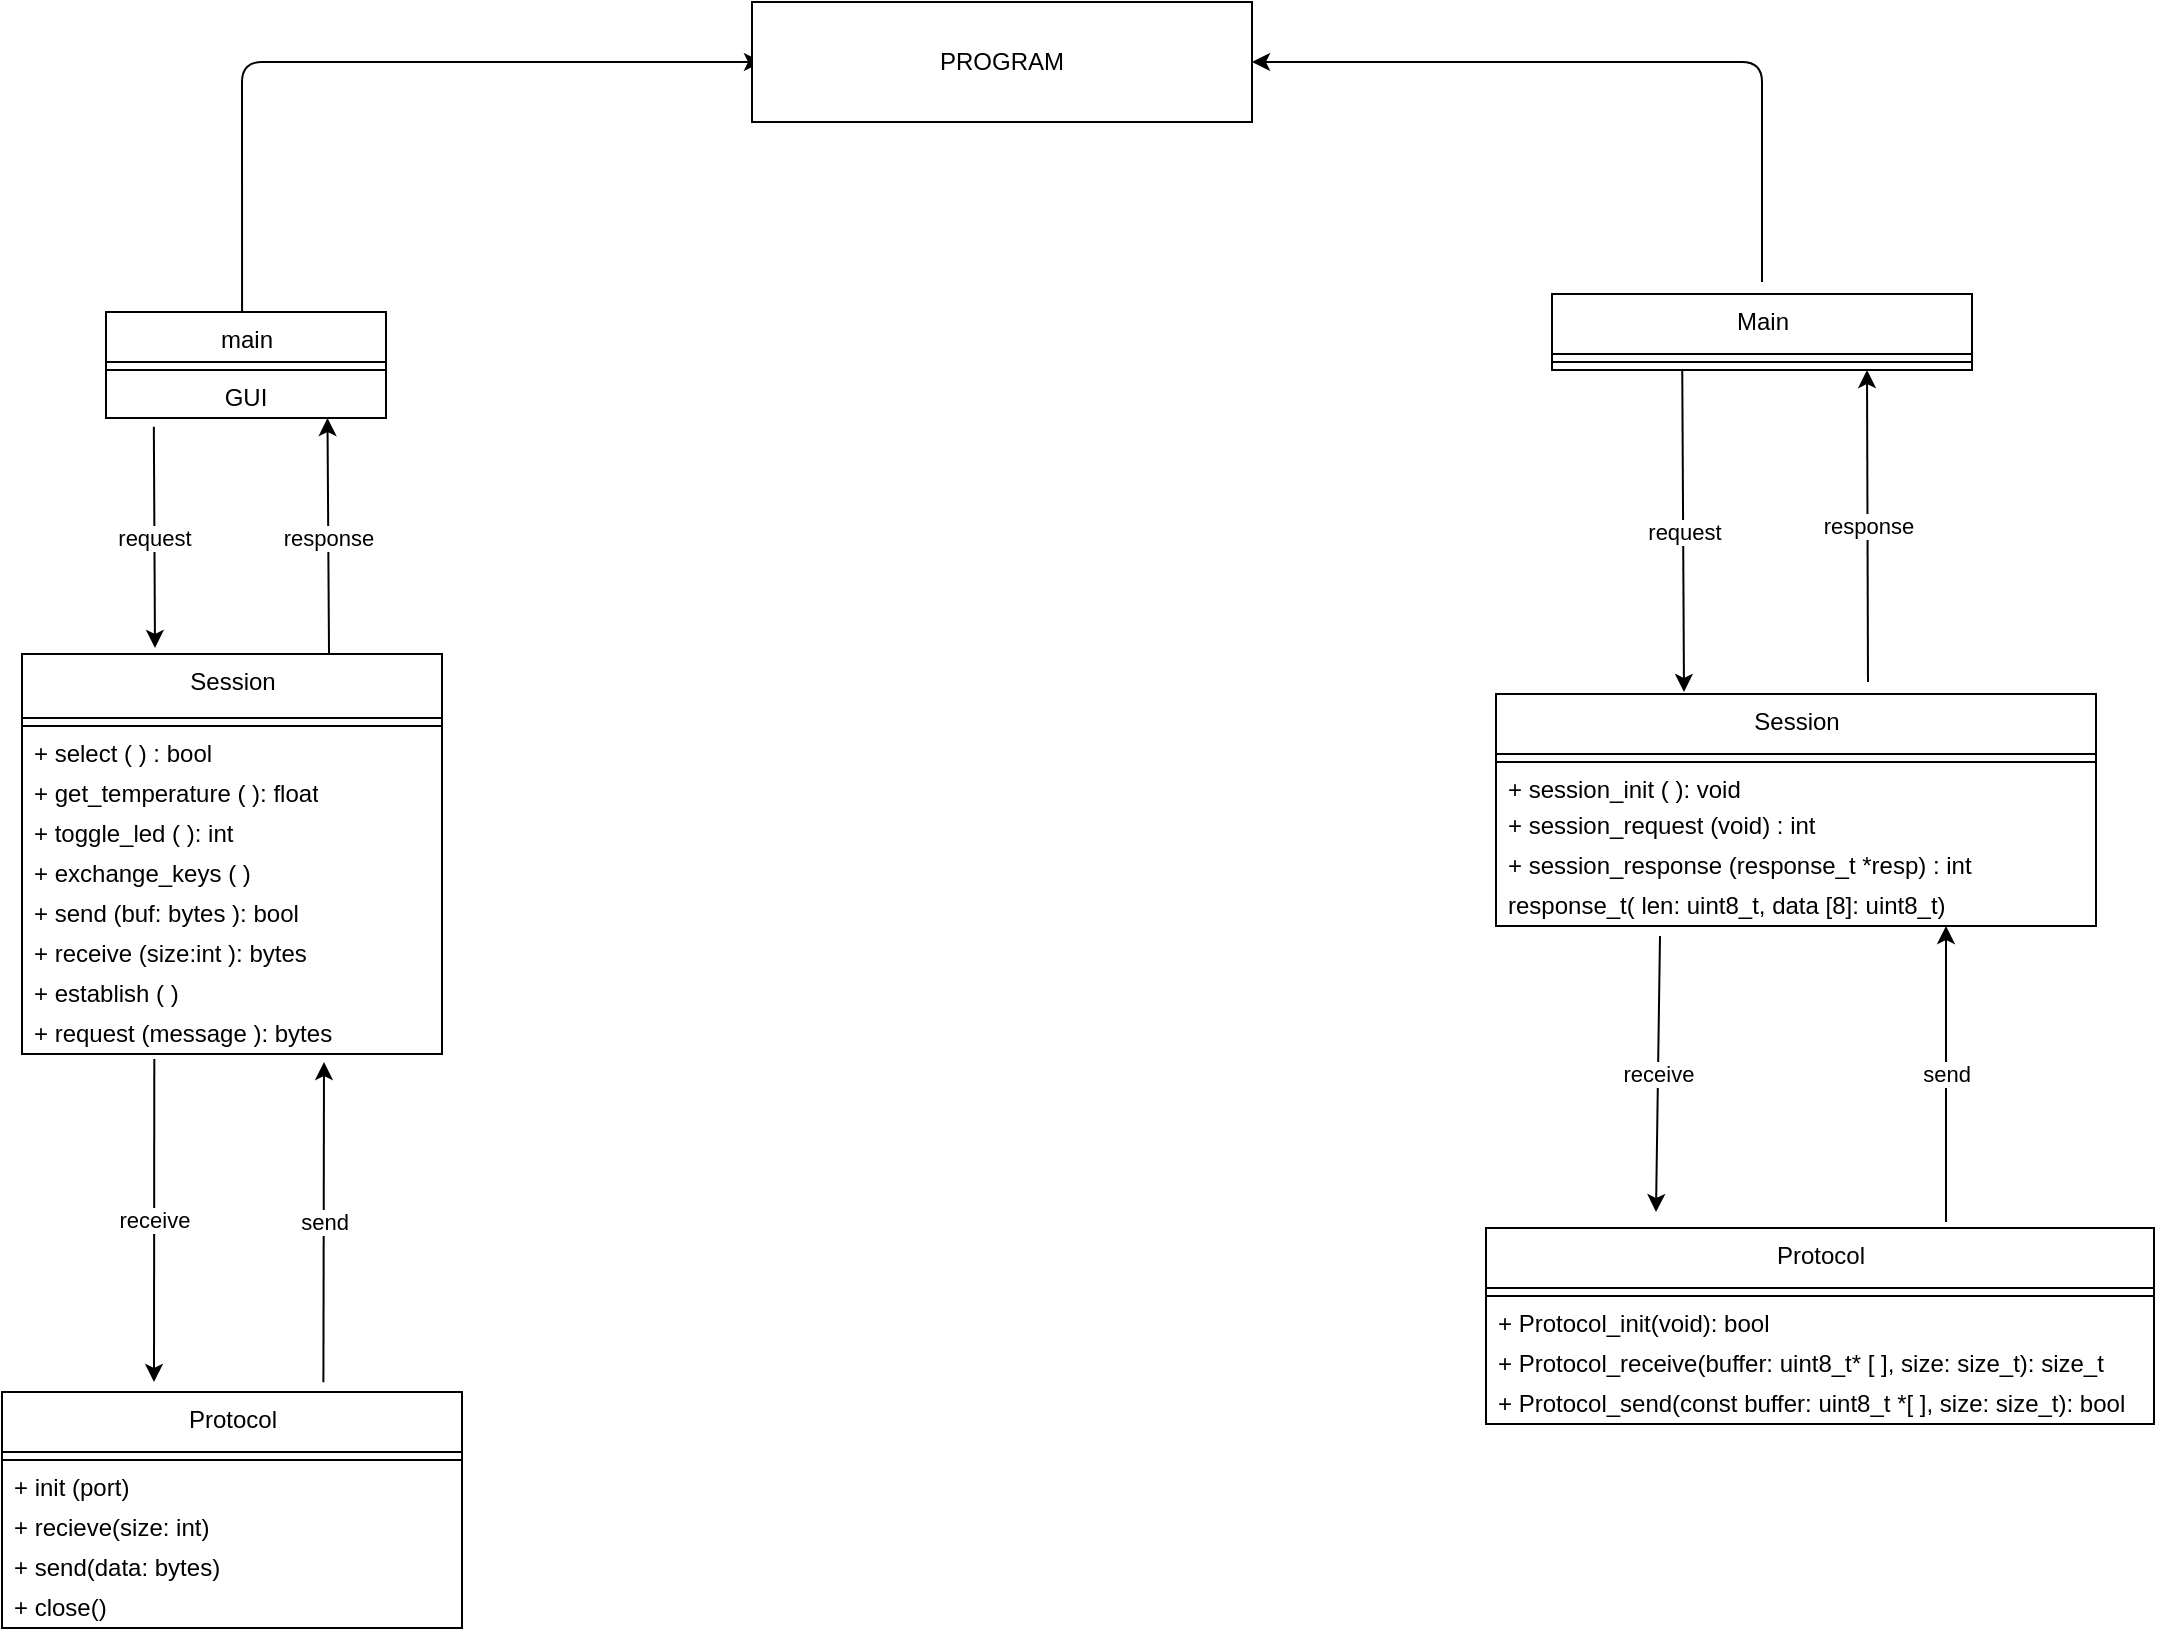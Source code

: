 <mxfile>
    <diagram id="9DT0zZ0q3fsFkLdms_j4" name="Page-1">
        <mxGraphModel dx="203" dy="608" grid="1" gridSize="10" guides="1" tooltips="1" connect="1" arrows="1" fold="1" page="1" pageScale="1" pageWidth="850" pageHeight="1100" math="0" shadow="0">
            <root>
                <mxCell id="0"/>
                <mxCell id="1" parent="0"/>
                <mxCell id="2" value="Protocol" style="swimlane;fontStyle=0;align=center;verticalAlign=top;childLayout=stackLayout;horizontal=1;startSize=30;horizontalStack=0;resizeParent=1;resizeParentMax=0;resizeLast=0;collapsible=0;marginBottom=0;html=1;" parent="1" vertex="1">
                    <mxGeometry x="1632" y="633" width="334" height="98" as="geometry"/>
                </mxCell>
                <mxCell id="3" value="" style="line;strokeWidth=1;fillColor=none;align=left;verticalAlign=middle;spacingTop=-1;spacingLeft=3;spacingRight=3;rotatable=0;labelPosition=right;points=[];portConstraint=eastwest;" parent="2" vertex="1">
                    <mxGeometry y="30" width="334" height="8" as="geometry"/>
                </mxCell>
                <mxCell id="4" value="+ Protocol_init(void): bool" style="text;html=1;strokeColor=none;fillColor=none;align=left;verticalAlign=middle;spacingLeft=4;spacingRight=4;overflow=hidden;rotatable=0;points=[[0,0.5],[1,0.5]];portConstraint=eastwest;" parent="2" vertex="1">
                    <mxGeometry y="38" width="334" height="20" as="geometry"/>
                </mxCell>
                <mxCell id="5" value="+ Protocol_receive(buffer: uint8_t* [ ], size: size_t): size_t" style="text;html=1;strokeColor=none;fillColor=none;align=left;verticalAlign=middle;spacingLeft=4;spacingRight=4;overflow=hidden;rotatable=0;points=[[0,0.5],[1,0.5]];portConstraint=eastwest;" parent="2" vertex="1">
                    <mxGeometry y="58" width="334" height="20" as="geometry"/>
                </mxCell>
                <mxCell id="6" value="+ Protocol_send(const buffer: uint8_t *[ ], size: size_t): bool" style="text;html=1;strokeColor=none;fillColor=none;align=left;verticalAlign=middle;spacingLeft=4;spacingRight=4;overflow=hidden;rotatable=0;points=[[0,0.5],[1,0.5]];portConstraint=eastwest;" parent="2" vertex="1">
                    <mxGeometry y="78" width="334" height="20" as="geometry"/>
                </mxCell>
                <mxCell id="7" style="edgeStyle=none;html=1;entryX=1;entryY=0.5;entryDx=0;entryDy=0;" parent="1" target="20" edge="1">
                    <mxGeometry relative="1" as="geometry">
                        <Array as="points">
                            <mxPoint x="1770" y="50"/>
                        </Array>
                        <mxPoint x="1770" y="160" as="sourcePoint"/>
                    </mxGeometry>
                </mxCell>
                <mxCell id="8" value="response" style="edgeStyle=none;html=1;entryX=0.75;entryY=1;entryDx=0;entryDy=0;" parent="1" target="9" edge="1">
                    <mxGeometry relative="1" as="geometry">
                        <mxPoint x="1823" y="360" as="sourcePoint"/>
                        <Array as="points"/>
                    </mxGeometry>
                </mxCell>
                <mxCell id="9" value="Main" style="swimlane;fontStyle=0;align=center;verticalAlign=top;childLayout=stackLayout;horizontal=1;startSize=30;horizontalStack=0;resizeParent=1;resizeParentMax=0;resizeLast=0;collapsible=0;marginBottom=0;html=1;" parent="1" vertex="1">
                    <mxGeometry x="1665" y="166" width="210" height="38" as="geometry"/>
                </mxCell>
                <mxCell id="10" value="" style="line;strokeWidth=1;fillColor=none;align=left;verticalAlign=middle;spacingTop=-1;spacingLeft=3;spacingRight=3;rotatable=0;labelPosition=right;points=[];portConstraint=eastwest;" parent="9" vertex="1">
                    <mxGeometry y="30" width="210" height="8" as="geometry"/>
                </mxCell>
                <mxCell id="13" style="edgeStyle=none;html=1;exitX=0.486;exitY=0.283;exitDx=0;exitDy=0;exitPerimeter=0;" parent="1" source="45" edge="1">
                    <mxGeometry relative="1" as="geometry">
                        <Array as="points">
                            <mxPoint x="1010" y="50"/>
                        </Array>
                        <mxPoint x="1010" y="140" as="sourcePoint"/>
                        <mxPoint x="1270" y="50" as="targetPoint"/>
                    </mxGeometry>
                </mxCell>
                <mxCell id="20" value="PROGRAM" style="rounded=0;whiteSpace=wrap;html=1;" parent="1" vertex="1">
                    <mxGeometry x="1265" y="20" width="250" height="60" as="geometry"/>
                </mxCell>
                <mxCell id="21" value="response" style="edgeStyle=none;html=1;entryX=0.717;entryY=1.084;entryDx=0;entryDy=0;entryPerimeter=0;exitX=0.712;exitY=0.021;exitDx=0;exitDy=0;exitPerimeter=0;" parent="1" edge="1">
                    <mxGeometry relative="1" as="geometry">
                        <mxPoint x="1053.52" y="347.68" as="sourcePoint"/>
                        <mxPoint x="1052.74" y="228.0" as="targetPoint"/>
                    </mxGeometry>
                </mxCell>
                <mxCell id="22" value="Session" style="swimlane;fontStyle=0;align=center;verticalAlign=top;childLayout=stackLayout;horizontal=1;startSize=32;horizontalStack=0;resizeParent=1;resizeParentMax=0;resizeLast=0;collapsible=0;marginBottom=0;html=1;" parent="1" vertex="1">
                    <mxGeometry x="900" y="346" width="210" height="200" as="geometry"/>
                </mxCell>
                <mxCell id="23" value="" style="line;strokeWidth=1;fillColor=none;align=left;verticalAlign=middle;spacingTop=-1;spacingLeft=3;spacingRight=3;rotatable=0;labelPosition=right;points=[];portConstraint=eastwest;" parent="22" vertex="1">
                    <mxGeometry y="32" width="210" height="8" as="geometry"/>
                </mxCell>
                <mxCell id="24" value="+ select ( ) : bool" style="text;html=1;strokeColor=none;fillColor=none;align=left;verticalAlign=middle;spacingLeft=4;spacingRight=4;overflow=hidden;rotatable=0;points=[[0,0.5],[1,0.5]];portConstraint=eastwest;" parent="22" vertex="1">
                    <mxGeometry y="40" width="210" height="20" as="geometry"/>
                </mxCell>
                <mxCell id="25" value="+ get_temperature ( ): float" style="text;html=1;strokeColor=none;fillColor=none;align=left;verticalAlign=middle;spacingLeft=4;spacingRight=4;overflow=hidden;rotatable=0;points=[[0,0.5],[1,0.5]];portConstraint=eastwest;" parent="22" vertex="1">
                    <mxGeometry y="60" width="210" height="20" as="geometry"/>
                </mxCell>
                <mxCell id="51" value="+ toggle_led ( ): int" style="text;html=1;strokeColor=none;fillColor=none;align=left;verticalAlign=middle;spacingLeft=4;spacingRight=4;overflow=hidden;rotatable=0;points=[[0,0.5],[1,0.5]];portConstraint=eastwest;" vertex="1" parent="22">
                    <mxGeometry y="80" width="210" height="20" as="geometry"/>
                </mxCell>
                <mxCell id="52" value="+ exchange_keys ( )" style="text;html=1;strokeColor=none;fillColor=none;align=left;verticalAlign=middle;spacingLeft=4;spacingRight=4;overflow=hidden;rotatable=0;points=[[0,0.5],[1,0.5]];portConstraint=eastwest;" vertex="1" parent="22">
                    <mxGeometry y="100" width="210" height="20" as="geometry"/>
                </mxCell>
                <mxCell id="53" value="+ send (buf: bytes ): bool" style="text;html=1;strokeColor=none;fillColor=none;align=left;verticalAlign=middle;spacingLeft=4;spacingRight=4;overflow=hidden;rotatable=0;points=[[0,0.5],[1,0.5]];portConstraint=eastwest;" vertex="1" parent="22">
                    <mxGeometry y="120" width="210" height="20" as="geometry"/>
                </mxCell>
                <mxCell id="63" value="+ receive (size:int ): bytes" style="text;html=1;strokeColor=none;fillColor=none;align=left;verticalAlign=middle;spacingLeft=4;spacingRight=4;overflow=hidden;rotatable=0;points=[[0,0.5],[1,0.5]];portConstraint=eastwest;" vertex="1" parent="22">
                    <mxGeometry y="140" width="210" height="20" as="geometry"/>
                </mxCell>
                <mxCell id="64" value="+ establish ( )" style="text;html=1;strokeColor=none;fillColor=none;align=left;verticalAlign=middle;spacingLeft=4;spacingRight=4;overflow=hidden;rotatable=0;points=[[0,0.5],[1,0.5]];portConstraint=eastwest;" vertex="1" parent="22">
                    <mxGeometry y="160" width="210" height="20" as="geometry"/>
                </mxCell>
                <mxCell id="65" value="+ request (message ): bytes" style="text;html=1;strokeColor=none;fillColor=none;align=left;verticalAlign=middle;spacingLeft=4;spacingRight=4;overflow=hidden;rotatable=0;points=[[0,0.5],[1,0.5]];portConstraint=eastwest;" vertex="1" parent="22">
                    <mxGeometry y="180" width="210" height="20" as="geometry"/>
                </mxCell>
                <mxCell id="26" value="send" style="edgeStyle=none;html=1;exitX=0.79;exitY=-0.041;exitDx=0;exitDy=0;exitPerimeter=0;" parent="1" edge="1">
                    <mxGeometry relative="1" as="geometry">
                        <mxPoint x="1050.7" y="710.162" as="sourcePoint"/>
                        <mxPoint x="1051" y="550" as="targetPoint"/>
                    </mxGeometry>
                </mxCell>
                <mxCell id="27" value="Protocol" style="swimlane;fontStyle=0;align=center;verticalAlign=top;childLayout=stackLayout;horizontal=1;startSize=30;horizontalStack=0;resizeParent=1;resizeParentMax=0;resizeLast=0;collapsible=0;marginBottom=0;html=1;" parent="1" vertex="1">
                    <mxGeometry x="890" y="715" width="230" height="118" as="geometry"/>
                </mxCell>
                <mxCell id="28" value="" style="line;strokeWidth=1;fillColor=none;align=left;verticalAlign=middle;spacingTop=-1;spacingLeft=3;spacingRight=3;rotatable=0;labelPosition=right;points=[];portConstraint=eastwest;" parent="27" vertex="1">
                    <mxGeometry y="30" width="230" height="8" as="geometry"/>
                </mxCell>
                <mxCell id="29" value="+ init (port)" style="text;html=1;strokeColor=none;fillColor=none;align=left;verticalAlign=middle;spacingLeft=4;spacingRight=4;overflow=hidden;rotatable=0;points=[[0,0.5],[1,0.5]];portConstraint=eastwest;" parent="27" vertex="1">
                    <mxGeometry y="38" width="230" height="20" as="geometry"/>
                </mxCell>
                <mxCell id="30" value="+ recieve(size: int)" style="text;html=1;strokeColor=none;fillColor=none;align=left;verticalAlign=middle;spacingLeft=4;spacingRight=4;overflow=hidden;rotatable=0;points=[[0,0.5],[1,0.5]];portConstraint=eastwest;" parent="27" vertex="1">
                    <mxGeometry y="58" width="230" height="20" as="geometry"/>
                </mxCell>
                <mxCell id="31" value="+ send(data: bytes)" style="text;html=1;strokeColor=none;fillColor=none;align=left;verticalAlign=middle;spacingLeft=4;spacingRight=4;overflow=hidden;rotatable=0;points=[[0,0.5],[1,0.5]];portConstraint=eastwest;" parent="27" vertex="1">
                    <mxGeometry y="78" width="230" height="20" as="geometry"/>
                </mxCell>
                <mxCell id="50" value="+ close()" style="text;html=1;strokeColor=none;fillColor=none;align=left;verticalAlign=middle;spacingLeft=4;spacingRight=4;overflow=hidden;rotatable=0;points=[[0,0.5],[1,0.5]];portConstraint=eastwest;" vertex="1" parent="27">
                    <mxGeometry y="98" width="230" height="20" as="geometry"/>
                </mxCell>
                <mxCell id="32" value="receive" style="edgeStyle=none;html=1;exitX=0.25;exitY=1;exitDx=0;exitDy=0;" parent="1" edge="1">
                    <mxGeometry relative="1" as="geometry">
                        <mxPoint x="1719" y="487" as="sourcePoint"/>
                        <mxPoint x="1717" y="625" as="targetPoint"/>
                        <Array as="points"/>
                    </mxGeometry>
                </mxCell>
                <mxCell id="33" value="send" style="edgeStyle=none;html=1;entryX=0.75;entryY=1;entryDx=0;entryDy=0;" parent="1" target="34" edge="1">
                    <mxGeometry relative="1" as="geometry">
                        <mxPoint x="1862" y="630" as="sourcePoint"/>
                        <Array as="points"/>
                    </mxGeometry>
                </mxCell>
                <mxCell id="34" value="Session" style="swimlane;fontStyle=0;align=center;verticalAlign=top;childLayout=stackLayout;horizontal=1;startSize=30;horizontalStack=0;resizeParent=1;resizeParentMax=0;resizeLast=0;collapsible=0;marginBottom=0;html=1;" parent="1" vertex="1">
                    <mxGeometry x="1637" y="366" width="300" height="116" as="geometry"/>
                </mxCell>
                <mxCell id="39" value="" style="line;strokeWidth=1;fillColor=none;align=left;verticalAlign=middle;spacingTop=-1;spacingLeft=3;spacingRight=3;rotatable=0;labelPosition=right;points=[];portConstraint=eastwest;" parent="34" vertex="1">
                    <mxGeometry y="30" width="300" height="8" as="geometry"/>
                </mxCell>
                <mxCell id="40" value="+ session_init ( ): void" style="text;html=1;strokeColor=none;fillColor=none;align=left;verticalAlign=middle;spacingLeft=4;spacingRight=4;overflow=hidden;rotatable=0;points=[[0,0.5],[1,0.5]];portConstraint=eastwest;" parent="34" vertex="1">
                    <mxGeometry y="38" width="300" height="18" as="geometry"/>
                </mxCell>
                <mxCell id="41" value="+ session_request (void) : int" style="text;html=1;strokeColor=none;fillColor=none;align=left;verticalAlign=middle;spacingLeft=4;spacingRight=4;overflow=hidden;rotatable=0;points=[[0,0.5],[1,0.5]];portConstraint=eastwest;" parent="34" vertex="1">
                    <mxGeometry y="56" width="300" height="20" as="geometry"/>
                </mxCell>
                <mxCell id="66" value="+ session_response (response_t *resp) : int" style="text;html=1;strokeColor=none;fillColor=none;align=left;verticalAlign=middle;spacingLeft=4;spacingRight=4;overflow=hidden;rotatable=0;points=[[0,0.5],[1,0.5]];portConstraint=eastwest;" vertex="1" parent="34">
                    <mxGeometry y="76" width="300" height="20" as="geometry"/>
                </mxCell>
                <mxCell id="67" value="response_t( len: uint8_t, data [8]: uint8_t)" style="text;html=1;strokeColor=none;fillColor=none;align=left;verticalAlign=middle;spacingLeft=4;spacingRight=4;overflow=hidden;rotatable=0;points=[[0,0.5],[1,0.5]];portConstraint=eastwest;" vertex="1" parent="34">
                    <mxGeometry y="96" width="300" height="20" as="geometry"/>
                </mxCell>
                <mxCell id="43" value="request" style="edgeStyle=none;html=1;exitX=0.119;exitY=1.109;exitDx=0;exitDy=0;exitPerimeter=0;" parent="1" edge="1">
                    <mxGeometry relative="1" as="geometry">
                        <mxPoint x="1730.13" y="204.18" as="sourcePoint"/>
                        <mxPoint x="1731" y="365" as="targetPoint"/>
                    </mxGeometry>
                </mxCell>
                <mxCell id="45" value="main" style="swimlane;fontStyle=0;align=center;verticalAlign=top;childLayout=stackLayout;horizontal=1;startSize=25;horizontalStack=0;resizeParent=1;resizeParentMax=0;resizeLast=0;collapsible=0;marginBottom=0;html=1;" parent="1" vertex="1">
                    <mxGeometry x="942" y="175" width="140" height="53" as="geometry"/>
                </mxCell>
                <mxCell id="46" value="" style="line;strokeWidth=1;fillColor=none;align=left;verticalAlign=middle;spacingTop=-1;spacingLeft=3;spacingRight=3;rotatable=0;labelPosition=right;points=[];portConstraint=eastwest;" parent="45" vertex="1">
                    <mxGeometry y="25" width="140" height="8" as="geometry"/>
                </mxCell>
                <mxCell id="47" value="GUI" style="text;html=1;strokeColor=none;fillColor=none;align=center;verticalAlign=middle;spacingLeft=4;spacingRight=4;overflow=hidden;rotatable=0;points=[[0,0.5],[1,0.5]];portConstraint=eastwest;" parent="45" vertex="1">
                    <mxGeometry y="33" width="140" height="20" as="geometry"/>
                </mxCell>
                <mxCell id="48" value="request" style="edgeStyle=none;html=1;exitX=0.236;exitY=0.917;exitDx=0;exitDy=0;entryX=0.25;entryY=0;entryDx=0;entryDy=0;exitPerimeter=0;" parent="1" edge="1">
                    <mxGeometry relative="1" as="geometry">
                        <mxPoint x="965.92" y="232.34" as="sourcePoint"/>
                        <mxPoint x="966.5" y="343" as="targetPoint"/>
                    </mxGeometry>
                </mxCell>
                <mxCell id="49" value="receive" style="edgeStyle=none;html=1;exitX=0.315;exitY=1.126;exitDx=0;exitDy=0;exitPerimeter=0;" parent="1" source="65" edge="1">
                    <mxGeometry relative="1" as="geometry">
                        <mxPoint x="965.83" y="606.84" as="sourcePoint"/>
                        <mxPoint x="966" y="710" as="targetPoint"/>
                    </mxGeometry>
                </mxCell>
            </root>
        </mxGraphModel>
    </diagram>
</mxfile>